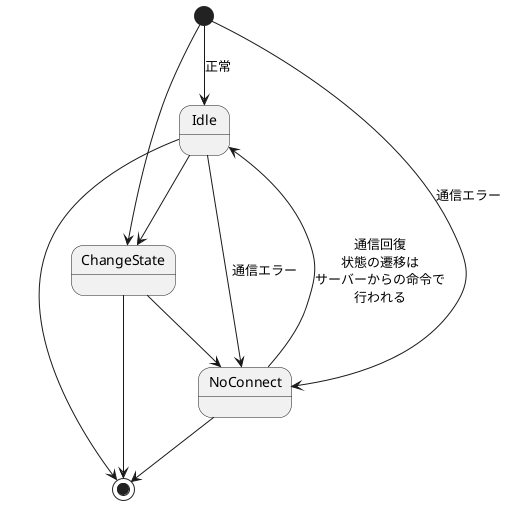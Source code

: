@startuml

[*] --> Idle : 正常
[*] --> ChangeState
Idle --> ChangeState
ChangeState --> NoConnect
[*] --> NoConnect : 通信エラー
Idle --> NoConnect : 通信エラー
NoConnect --> Idle : 通信回復\n状態の遷移は\nサーバーからの命令で\n行われる
ChangeState --> [*]
Idle --> [*]
NoConnect --> [*]

@enduml